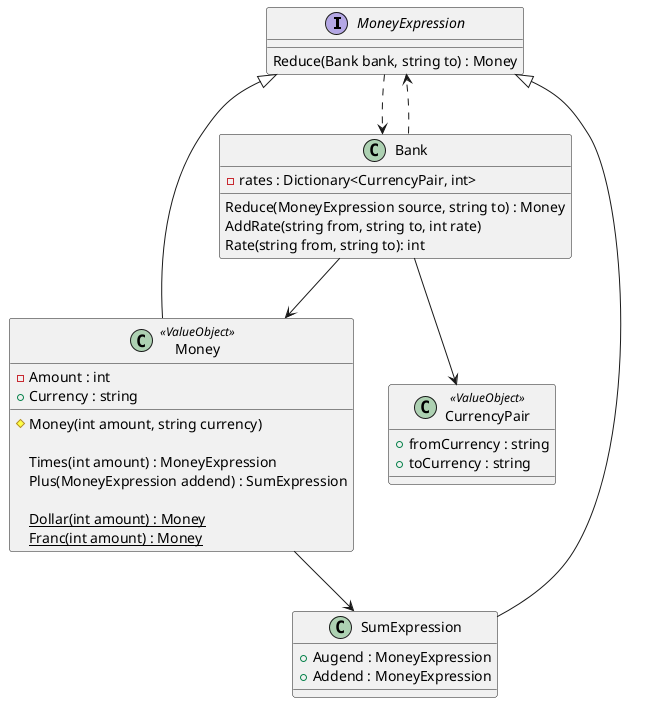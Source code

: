 @startuml

interface MoneyExpression
{
    Reduce(Bank bank, string to) : Money
} 
MoneyExpression ..> Bank

class Money <<ValueObject>>
{
    -Amount : int
    +Currency : string
    
    #Money(int amount, string currency)
    
    Times(int amount) : MoneyExpression
    Plus(MoneyExpression addend) : SumExpression
    
    {static} Dollar(int amount) : Money
    {static} Franc(int amount) : Money
}
Money --|> MoneyExpression
Money --> SumExpression

class SumExpression
{
    +Augend : MoneyExpression
    +Addend : MoneyExpression
}
SumExpression --|> MoneyExpression

class CurrencyPair <<ValueObject>>
{
    +fromCurrency : string
    +toCurrency : string
}

class Bank
{
    -rates : Dictionary<CurrencyPair, int>

    Reduce(MoneyExpression source, string to) : Money
    AddRate(string from, string to, int rate)
    Rate(string from, string to): int
}
Bank --> CurrencyPair
Bank ..> MoneyExpression
Bank --> Money
@enduml